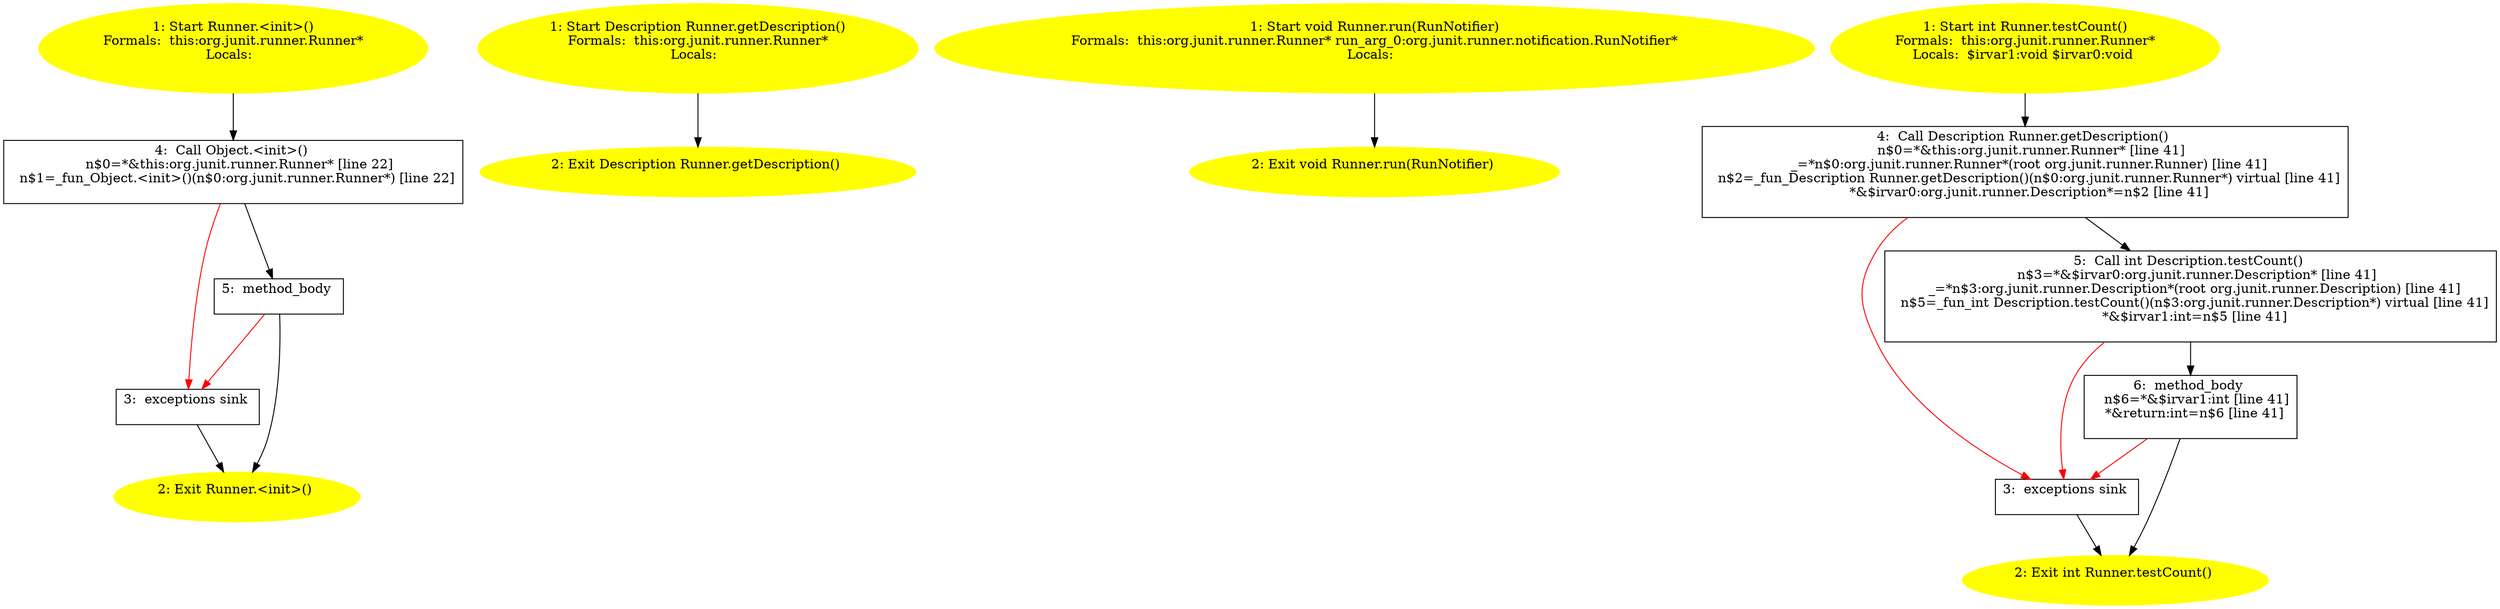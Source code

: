 /* @generated */
digraph cfg {
"org.junit.runner.Runner.<init>().61bcf30741355cdeba21e66691f5fa9b_1" [label="1: Start Runner.<init>()\nFormals:  this:org.junit.runner.Runner*\nLocals:  \n  " color=yellow style=filled]
	

	 "org.junit.runner.Runner.<init>().61bcf30741355cdeba21e66691f5fa9b_1" -> "org.junit.runner.Runner.<init>().61bcf30741355cdeba21e66691f5fa9b_4" ;
"org.junit.runner.Runner.<init>().61bcf30741355cdeba21e66691f5fa9b_2" [label="2: Exit Runner.<init>() \n  " color=yellow style=filled]
	

"org.junit.runner.Runner.<init>().61bcf30741355cdeba21e66691f5fa9b_3" [label="3:  exceptions sink \n  " shape="box"]
	

	 "org.junit.runner.Runner.<init>().61bcf30741355cdeba21e66691f5fa9b_3" -> "org.junit.runner.Runner.<init>().61bcf30741355cdeba21e66691f5fa9b_2" ;
"org.junit.runner.Runner.<init>().61bcf30741355cdeba21e66691f5fa9b_4" [label="4:  Call Object.<init>() \n   n$0=*&this:org.junit.runner.Runner* [line 22]\n  n$1=_fun_Object.<init>()(n$0:org.junit.runner.Runner*) [line 22]\n " shape="box"]
	

	 "org.junit.runner.Runner.<init>().61bcf30741355cdeba21e66691f5fa9b_4" -> "org.junit.runner.Runner.<init>().61bcf30741355cdeba21e66691f5fa9b_5" ;
	 "org.junit.runner.Runner.<init>().61bcf30741355cdeba21e66691f5fa9b_4" -> "org.junit.runner.Runner.<init>().61bcf30741355cdeba21e66691f5fa9b_3" [color="red" ];
"org.junit.runner.Runner.<init>().61bcf30741355cdeba21e66691f5fa9b_5" [label="5:  method_body \n  " shape="box"]
	

	 "org.junit.runner.Runner.<init>().61bcf30741355cdeba21e66691f5fa9b_5" -> "org.junit.runner.Runner.<init>().61bcf30741355cdeba21e66691f5fa9b_2" ;
	 "org.junit.runner.Runner.<init>().61bcf30741355cdeba21e66691f5fa9b_5" -> "org.junit.runner.Runner.<init>().61bcf30741355cdeba21e66691f5fa9b_3" [color="red" ];
"org.junit.runner.Runner.getDescription():org.junit.runner.Description.f63248658c54e22aed3f58a8551b2561_1" [label="1: Start Description Runner.getDescription()\nFormals:  this:org.junit.runner.Runner*\nLocals:  \n  " color=yellow style=filled]
	

	 "org.junit.runner.Runner.getDescription():org.junit.runner.Description.f63248658c54e22aed3f58a8551b2561_1" -> "org.junit.runner.Runner.getDescription():org.junit.runner.Description.f63248658c54e22aed3f58a8551b2561_2" ;
"org.junit.runner.Runner.getDescription():org.junit.runner.Description.f63248658c54e22aed3f58a8551b2561_2" [label="2: Exit Description Runner.getDescription() \n  " color=yellow style=filled]
	

"org.junit.runner.Runner.run(org.junit.runner.notification.RunNotifier):void.60d0e1a5612d0be0a3c334af7d38e8f8_1" [label="1: Start void Runner.run(RunNotifier)\nFormals:  this:org.junit.runner.Runner* run_arg_0:org.junit.runner.notification.RunNotifier*\nLocals:  \n  " color=yellow style=filled]
	

	 "org.junit.runner.Runner.run(org.junit.runner.notification.RunNotifier):void.60d0e1a5612d0be0a3c334af7d38e8f8_1" -> "org.junit.runner.Runner.run(org.junit.runner.notification.RunNotifier):void.60d0e1a5612d0be0a3c334af7d38e8f8_2" ;
"org.junit.runner.Runner.run(org.junit.runner.notification.RunNotifier):void.60d0e1a5612d0be0a3c334af7d38e8f8_2" [label="2: Exit void Runner.run(RunNotifier) \n  " color=yellow style=filled]
	

"org.junit.runner.Runner.testCount():int.21b2c7a5018d5f3b2dcecb3294658dcf_1" [label="1: Start int Runner.testCount()\nFormals:  this:org.junit.runner.Runner*\nLocals:  $irvar1:void $irvar0:void \n  " color=yellow style=filled]
	

	 "org.junit.runner.Runner.testCount():int.21b2c7a5018d5f3b2dcecb3294658dcf_1" -> "org.junit.runner.Runner.testCount():int.21b2c7a5018d5f3b2dcecb3294658dcf_4" ;
"org.junit.runner.Runner.testCount():int.21b2c7a5018d5f3b2dcecb3294658dcf_2" [label="2: Exit int Runner.testCount() \n  " color=yellow style=filled]
	

"org.junit.runner.Runner.testCount():int.21b2c7a5018d5f3b2dcecb3294658dcf_3" [label="3:  exceptions sink \n  " shape="box"]
	

	 "org.junit.runner.Runner.testCount():int.21b2c7a5018d5f3b2dcecb3294658dcf_3" -> "org.junit.runner.Runner.testCount():int.21b2c7a5018d5f3b2dcecb3294658dcf_2" ;
"org.junit.runner.Runner.testCount():int.21b2c7a5018d5f3b2dcecb3294658dcf_4" [label="4:  Call Description Runner.getDescription() \n   n$0=*&this:org.junit.runner.Runner* [line 41]\n  _=*n$0:org.junit.runner.Runner*(root org.junit.runner.Runner) [line 41]\n  n$2=_fun_Description Runner.getDescription()(n$0:org.junit.runner.Runner*) virtual [line 41]\n  *&$irvar0:org.junit.runner.Description*=n$2 [line 41]\n " shape="box"]
	

	 "org.junit.runner.Runner.testCount():int.21b2c7a5018d5f3b2dcecb3294658dcf_4" -> "org.junit.runner.Runner.testCount():int.21b2c7a5018d5f3b2dcecb3294658dcf_5" ;
	 "org.junit.runner.Runner.testCount():int.21b2c7a5018d5f3b2dcecb3294658dcf_4" -> "org.junit.runner.Runner.testCount():int.21b2c7a5018d5f3b2dcecb3294658dcf_3" [color="red" ];
"org.junit.runner.Runner.testCount():int.21b2c7a5018d5f3b2dcecb3294658dcf_5" [label="5:  Call int Description.testCount() \n   n$3=*&$irvar0:org.junit.runner.Description* [line 41]\n  _=*n$3:org.junit.runner.Description*(root org.junit.runner.Description) [line 41]\n  n$5=_fun_int Description.testCount()(n$3:org.junit.runner.Description*) virtual [line 41]\n  *&$irvar1:int=n$5 [line 41]\n " shape="box"]
	

	 "org.junit.runner.Runner.testCount():int.21b2c7a5018d5f3b2dcecb3294658dcf_5" -> "org.junit.runner.Runner.testCount():int.21b2c7a5018d5f3b2dcecb3294658dcf_6" ;
	 "org.junit.runner.Runner.testCount():int.21b2c7a5018d5f3b2dcecb3294658dcf_5" -> "org.junit.runner.Runner.testCount():int.21b2c7a5018d5f3b2dcecb3294658dcf_3" [color="red" ];
"org.junit.runner.Runner.testCount():int.21b2c7a5018d5f3b2dcecb3294658dcf_6" [label="6:  method_body \n   n$6=*&$irvar1:int [line 41]\n  *&return:int=n$6 [line 41]\n " shape="box"]
	

	 "org.junit.runner.Runner.testCount():int.21b2c7a5018d5f3b2dcecb3294658dcf_6" -> "org.junit.runner.Runner.testCount():int.21b2c7a5018d5f3b2dcecb3294658dcf_2" ;
	 "org.junit.runner.Runner.testCount():int.21b2c7a5018d5f3b2dcecb3294658dcf_6" -> "org.junit.runner.Runner.testCount():int.21b2c7a5018d5f3b2dcecb3294658dcf_3" [color="red" ];
}
